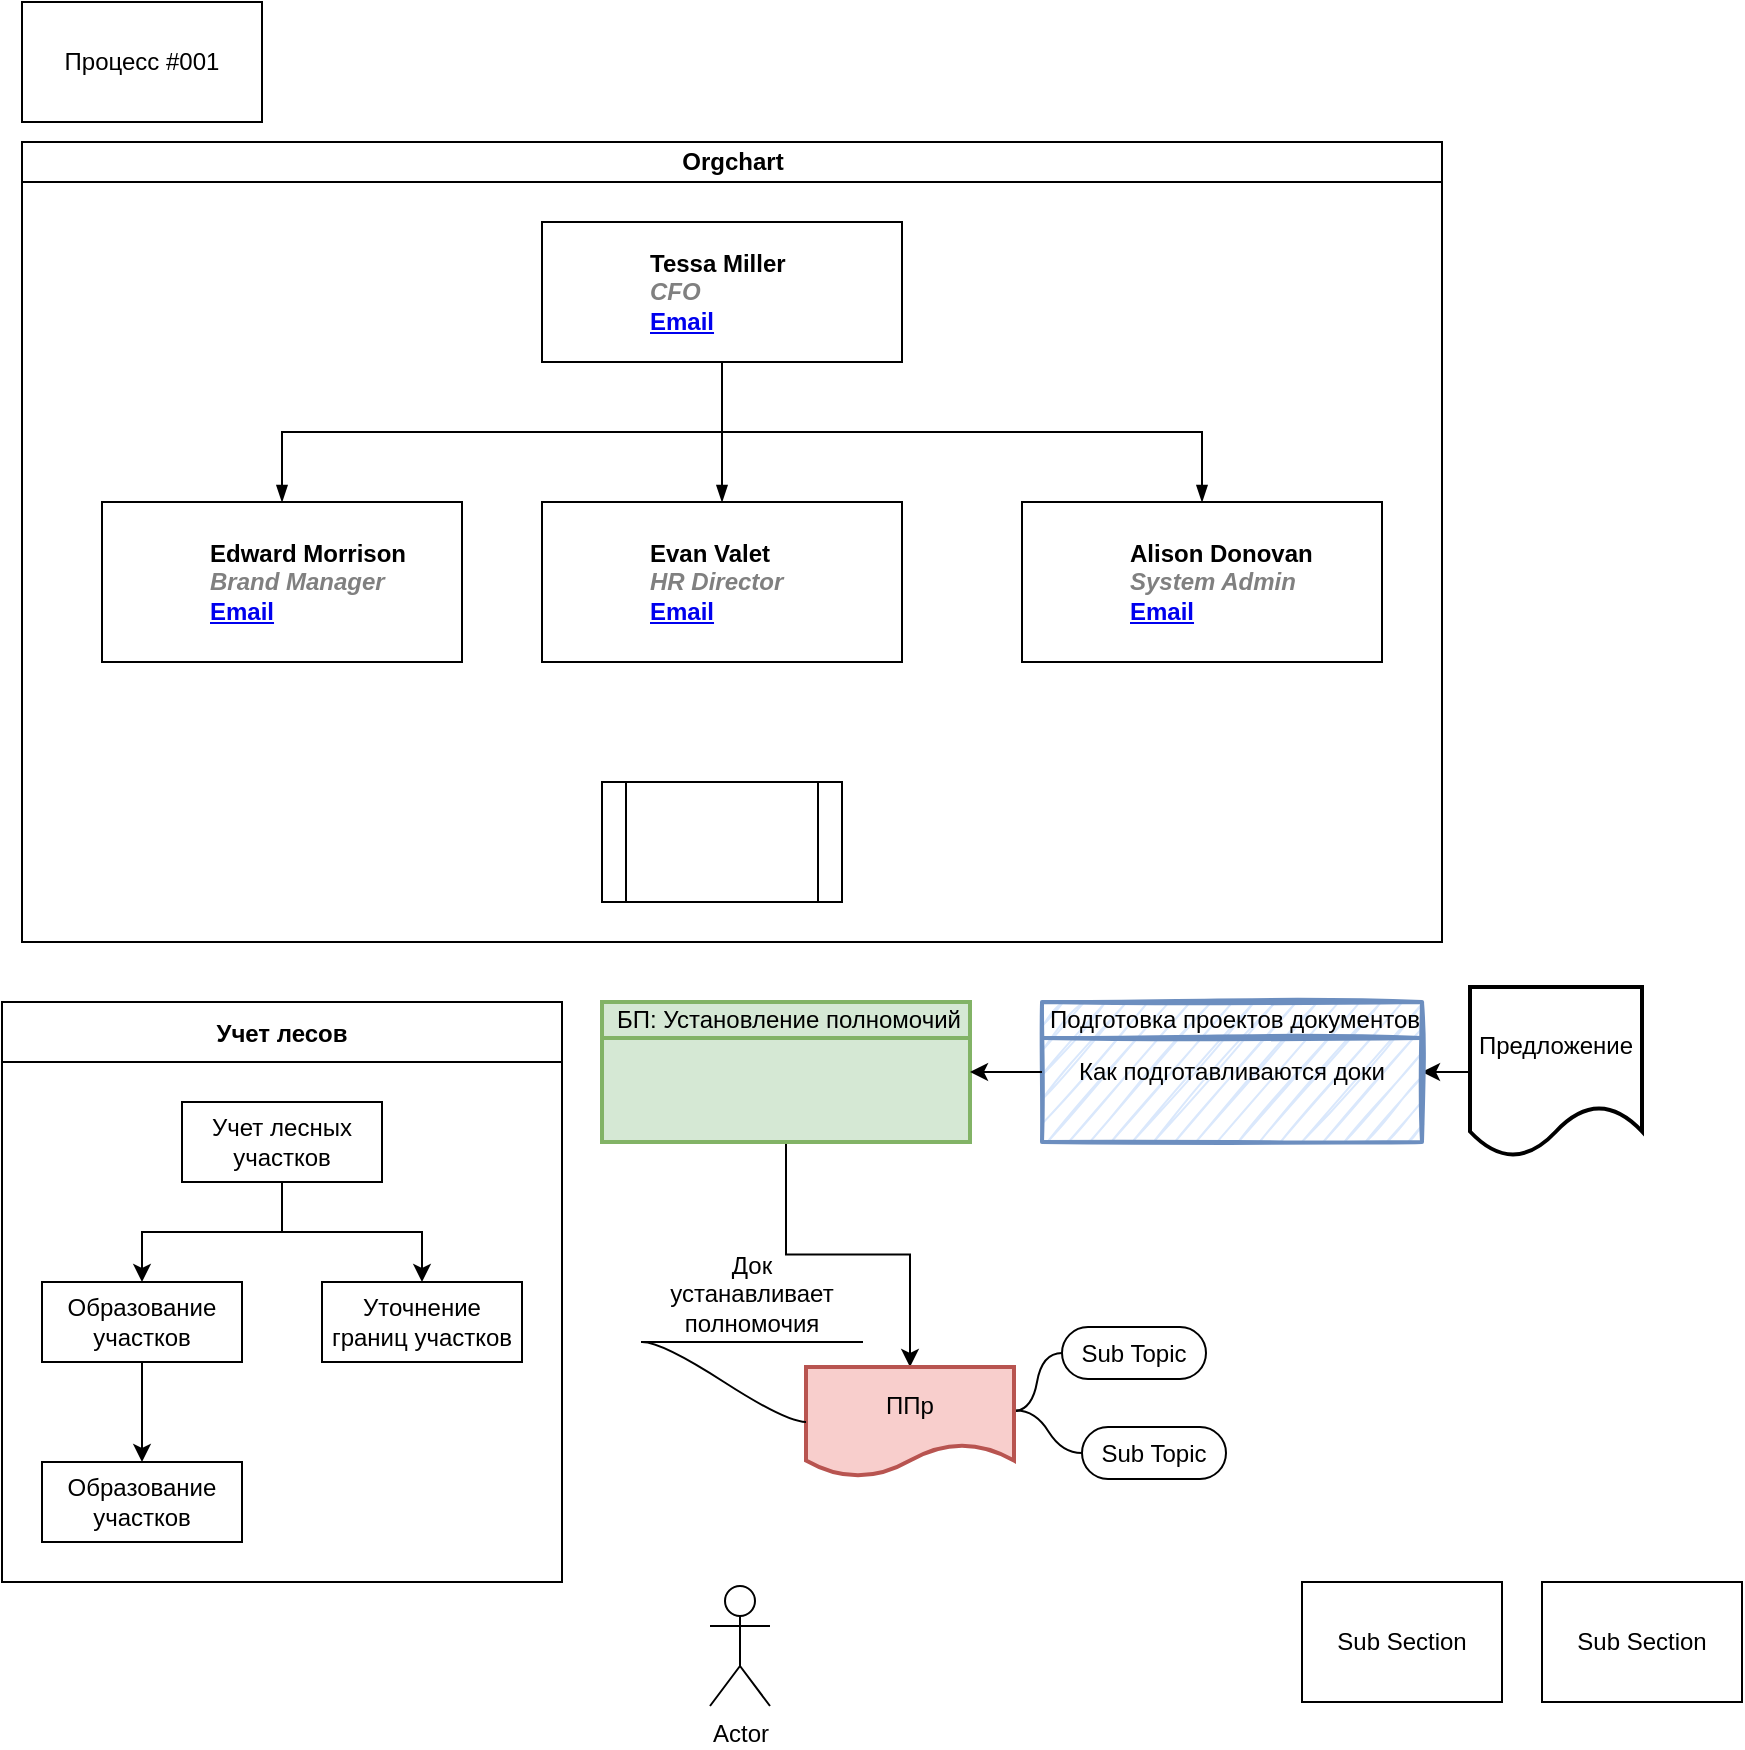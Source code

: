 <mxfile version="15.2.4" type="github" pages="3">
  <diagram id="prtHgNgQTEPvFCAcTncT" name="Page-1">
    <mxGraphModel dx="782" dy="468" grid="0" gridSize="10" guides="1" tooltips="1" connect="1" arrows="1" fold="1" page="1" pageScale="1" pageWidth="827" pageHeight="1169" math="0" shadow="0">
      <root>
        <mxCell id="0" />
        <mxCell id="1" parent="0" />
        <mxCell id="dNxyNK7c78bLwvsdeMH5-11" value="Orgchart" style="swimlane;html=1;startSize=20;horizontal=1;containerType=tree;glass=0;" parent="1" vertex="1">
          <mxGeometry x="40" y="80" width="710" height="400" as="geometry">
            <mxRectangle x="40" y="80" width="80" height="20" as="alternateBounds" />
          </mxGeometry>
        </mxCell>
        <UserObject label="%name%&lt;br&gt;&lt;i style=&quot;color: gray&quot;&gt;%position%&lt;/i&gt;&lt;br&gt;&lt;a href=&quot;mailto:%email%&quot;&gt;Email&lt;/a&gt;" name="Edward Morrison" position="Brand Manager" location="Office 2" email="me@example.com" placeholders="1" link="https://www.draw.io" id="dNxyNK7c78bLwvsdeMH5-14">
          <mxCell style="label;image=https://cdn3.iconfinder.com/data/icons/user-avatars-1/512/users-10-3-128.png;whiteSpace=wrap;html=1;rounded=0;glass=0;treeFolding=1;treeMoving=1;" parent="dNxyNK7c78bLwvsdeMH5-11" vertex="1" collapsed="1">
            <mxGeometry x="40" y="180" width="180" height="80" as="geometry" />
          </mxCell>
        </UserObject>
        <UserObject label="%name%&lt;br&gt;&lt;i style=&quot;color: gray&quot;&gt;%position%&lt;/i&gt;&lt;br&gt;&lt;a href=&quot;mailto:%email%&quot;&gt;Email&lt;/a&gt;" name="Evan Valet" position="HR Director" location="Office 4" email="me@example.com" placeholders="1" link="https://www.draw.io" id="dNxyNK7c78bLwvsdeMH5-16">
          <mxCell style="label;image=https://cdn3.iconfinder.com/data/icons/user-avatars-1/512/users-9-2-128.png;whiteSpace=wrap;html=1;rounded=0;glass=0;treeFolding=1;treeMoving=1;" parent="dNxyNK7c78bLwvsdeMH5-11" vertex="1">
            <mxGeometry x="260" y="180" width="180" height="80" as="geometry" />
          </mxCell>
        </UserObject>
        <UserObject label="%name%&lt;br&gt;&lt;i style=&quot;color: gray&quot;&gt;%position%&lt;/i&gt;&lt;br&gt;&lt;a href=&quot;mailto:%email%&quot;&gt;Email&lt;/a&gt;" name="Alison Donovan" position="System Admin" location="Office 3" email="me@example.com" placeholders="1" link="https://www.draw.io" id="dNxyNK7c78bLwvsdeMH5-18">
          <mxCell style="label;image=https://cdn3.iconfinder.com/data/icons/user-avatars-1/512/users-2-128.png;whiteSpace=wrap;html=1;rounded=0;glass=0;" parent="dNxyNK7c78bLwvsdeMH5-11" vertex="1">
            <mxGeometry x="500" y="180" width="180" height="80" as="geometry" />
          </mxCell>
        </UserObject>
        <UserObject label="%name%&lt;br&gt;&lt;i style=&quot;color: gray&quot;&gt;%position%&lt;/i&gt;&lt;br&gt;&lt;a href=&quot;mailto:%email%&quot;&gt;Email&lt;/a&gt;" name="Tessa Miller" position="CFO" location="Office 1" email="me@example.com" placeholders="1" link="https://www.draw.io" id="dNxyNK7c78bLwvsdeMH5-12">
          <mxCell style="label;image=https://cdn3.iconfinder.com/data/icons/user-avatars-1/512/users-3-128.png;whiteSpace=wrap;html=1;rounded=0;glass=0;treeMoving=1;treeFolding=1;" parent="dNxyNK7c78bLwvsdeMH5-11" vertex="1">
            <mxGeometry x="260" y="40" width="180" height="70" as="geometry" />
          </mxCell>
        </UserObject>
        <mxCell id="dNxyNK7c78bLwvsdeMH5-13" value="" style="endArrow=blockThin;endFill=1;fontSize=11;edgeStyle=elbowEdgeStyle;elbow=vertical;rounded=0;" parent="dNxyNK7c78bLwvsdeMH5-11" source="dNxyNK7c78bLwvsdeMH5-12" target="dNxyNK7c78bLwvsdeMH5-14" edge="1">
          <mxGeometry relative="1" as="geometry" />
        </mxCell>
        <mxCell id="dNxyNK7c78bLwvsdeMH5-15" value="" style="endArrow=blockThin;endFill=1;fontSize=11;edgeStyle=elbowEdgeStyle;elbow=vertical;rounded=0;" parent="dNxyNK7c78bLwvsdeMH5-11" source="dNxyNK7c78bLwvsdeMH5-12" target="dNxyNK7c78bLwvsdeMH5-16" edge="1">
          <mxGeometry relative="1" as="geometry" />
        </mxCell>
        <mxCell id="dNxyNK7c78bLwvsdeMH5-17" value="" style="endArrow=blockThin;endFill=1;fontSize=11;edgeStyle=elbowEdgeStyle;elbow=vertical;rounded=0;" parent="dNxyNK7c78bLwvsdeMH5-11" source="dNxyNK7c78bLwvsdeMH5-12" target="dNxyNK7c78bLwvsdeMH5-18" edge="1">
          <mxGeometry relative="1" as="geometry" />
        </mxCell>
        <mxCell id="K3OFPqu3CEBO0eDE1UmY-3" value="" style="shape=process;whiteSpace=wrap;html=1;backgroundOutline=1;" parent="dNxyNK7c78bLwvsdeMH5-11" vertex="1">
          <mxGeometry x="290" y="320" width="120" height="60" as="geometry" />
        </mxCell>
        <mxCell id="K3OFPqu3CEBO0eDE1UmY-1" value="Процесс #001" style="rounded=0;whiteSpace=wrap;html=1;whiteSpace=wrap;html=1;rounded=0;glass=0;treeFolding=1;treeMoving=1;" parent="1" vertex="1" collapsed="1">
          <mxGeometry x="40" y="10" width="120" height="60" as="geometry" />
        </mxCell>
        <mxCell id="K3OFPqu3CEBO0eDE1UmY-7" value="Учет лесов" style="swimlane;startSize=30;horizontal=1;childLayout=treeLayout;horizontalTree=0;resizable=0;containerType=tree;" parent="1" vertex="1">
          <mxGeometry x="30" y="510" width="280" height="290" as="geometry" />
        </mxCell>
        <mxCell id="K3OFPqu3CEBO0eDE1UmY-8" value="Учет лесных участков" style="whiteSpace=wrap;html=1;" parent="K3OFPqu3CEBO0eDE1UmY-7" vertex="1">
          <mxGeometry x="90" y="50" width="100" height="40" as="geometry" />
        </mxCell>
        <mxCell id="K3OFPqu3CEBO0eDE1UmY-9" value="Образование участков" style="whiteSpace=wrap;html=1;" parent="K3OFPqu3CEBO0eDE1UmY-7" vertex="1">
          <mxGeometry x="20" y="140" width="100" height="40" as="geometry" />
        </mxCell>
        <mxCell id="K3OFPqu3CEBO0eDE1UmY-10" value="" style="edgeStyle=elbowEdgeStyle;elbow=vertical;html=1;rounded=0;" parent="K3OFPqu3CEBO0eDE1UmY-7" source="K3OFPqu3CEBO0eDE1UmY-8" target="K3OFPqu3CEBO0eDE1UmY-9" edge="1">
          <mxGeometry relative="1" as="geometry" />
        </mxCell>
        <mxCell id="K3OFPqu3CEBO0eDE1UmY-11" value="Уточнение границ участков" style="whiteSpace=wrap;html=1;" parent="K3OFPqu3CEBO0eDE1UmY-7" vertex="1">
          <mxGeometry x="160" y="140" width="100" height="40" as="geometry" />
        </mxCell>
        <mxCell id="K3OFPqu3CEBO0eDE1UmY-12" value="" style="edgeStyle=elbowEdgeStyle;elbow=vertical;html=1;rounded=0;" parent="K3OFPqu3CEBO0eDE1UmY-7" source="K3OFPqu3CEBO0eDE1UmY-8" target="K3OFPqu3CEBO0eDE1UmY-11" edge="1">
          <mxGeometry relative="1" as="geometry" />
        </mxCell>
        <mxCell id="qisElBiey00tL4I1Wacb-33" value="" style="edgeStyle=elbowEdgeStyle;elbow=vertical;html=1;rounded=0;" parent="K3OFPqu3CEBO0eDE1UmY-7" source="K3OFPqu3CEBO0eDE1UmY-9" target="qisElBiey00tL4I1Wacb-34" edge="1">
          <mxGeometry relative="1" as="geometry">
            <mxPoint x="170" y="600" as="sourcePoint" />
          </mxGeometry>
        </mxCell>
        <mxCell id="qisElBiey00tL4I1Wacb-34" value="Образование участков" style="whiteSpace=wrap;html=1;" parent="K3OFPqu3CEBO0eDE1UmY-7" vertex="1">
          <mxGeometry x="20" y="230" width="100" height="40" as="geometry" />
        </mxCell>
        <mxCell id="qisElBiey00tL4I1Wacb-60" style="edgeStyle=orthogonalEdgeStyle;rounded=0;orthogonalLoop=1;jettySize=auto;html=1;entryX=0.5;entryY=0;entryDx=0;entryDy=0;" parent="1" source="qisElBiey00tL4I1Wacb-35" target="qisElBiey00tL4I1Wacb-54" edge="1">
          <mxGeometry relative="1" as="geometry" />
        </mxCell>
        <mxCell id="qisElBiey00tL4I1Wacb-35" value="" style="strokeWidth=2;html=1;shape=mxgraph.lean_mapping.manufacturing_process;fontSize=12;verticalAlign=middle;html=1;align=center;whiteSpace=wrap;fillColor=#d5e8d4;strokeColor=#82b366;sketch=0;" parent="1" vertex="1">
          <mxGeometry x="330" y="510" width="184" height="70" as="geometry" />
        </mxCell>
        <mxCell id="qisElBiey00tL4I1Wacb-36" value="&lt;span&gt;БП: Установление полномочий&lt;/span&gt;" style="text;fontSize=12;spacingLeft=2;verticalAlign=top;html=1;align=center;spacingTop=-5;resizeWidth=1;" parent="qisElBiey00tL4I1Wacb-35" vertex="1">
          <mxGeometry width="184.0" height="13" as="geometry" />
        </mxCell>
        <mxCell id="qisElBiey00tL4I1Wacb-45" value="" style="edgeStyle=orthogonalEdgeStyle;rounded=0;orthogonalLoop=1;jettySize=auto;html=1;" parent="1" source="qisElBiey00tL4I1Wacb-44" target="qisElBiey00tL4I1Wacb-41" edge="1">
          <mxGeometry relative="1" as="geometry" />
        </mxCell>
        <mxCell id="qisElBiey00tL4I1Wacb-41" value="Как подготавливаются доки" style="strokeWidth=2;html=1;shape=mxgraph.lean_mapping.manufacturing_process;fontSize=12;verticalAlign=middle;html=1;align=center;whiteSpace=wrap;fillColor=#dae8fc;strokeColor=#6c8ebf;shadow=0;sketch=1;" parent="1" vertex="1">
          <mxGeometry x="550" y="510" width="190" height="70" as="geometry" />
        </mxCell>
        <mxCell id="qisElBiey00tL4I1Wacb-42" value="Подготовка проектов документов" style="text;fontSize=12;spacingLeft=2;verticalAlign=top;html=1;align=center;spacingTop=-5;resizeWidth=1;" parent="qisElBiey00tL4I1Wacb-41" vertex="1">
          <mxGeometry width="190" height="13" as="geometry" />
        </mxCell>
        <mxCell id="qisElBiey00tL4I1Wacb-43" value="" style="edgeStyle=orthogonalEdgeStyle;rounded=0;orthogonalLoop=1;jettySize=auto;html=1;" parent="1" source="qisElBiey00tL4I1Wacb-41" target="qisElBiey00tL4I1Wacb-35" edge="1">
          <mxGeometry relative="1" as="geometry" />
        </mxCell>
        <mxCell id="qisElBiey00tL4I1Wacb-44" value="Предложение" style="shape=document;whiteSpace=wrap;html=1;boundedLbl=1;strokeWidth=2;" parent="1" vertex="1">
          <mxGeometry x="764" y="502.5" width="86" height="85" as="geometry" />
        </mxCell>
        <mxCell id="qisElBiey00tL4I1Wacb-48" value="Sub Section" style="whiteSpace=wrap;html=1;align=center;verticalAlign=middle;treeFolding=1;treeMoving=1;" parent="1" vertex="1">
          <mxGeometry x="680" y="800" width="100" height="60" as="geometry" />
        </mxCell>
        <mxCell id="qisElBiey00tL4I1Wacb-49" value="Sub Section" style="whiteSpace=wrap;html=1;align=center;verticalAlign=middle;treeFolding=1;treeMoving=1;" parent="1" vertex="1">
          <mxGeometry x="800" y="800" width="100" height="60" as="geometry" />
        </mxCell>
        <mxCell id="qisElBiey00tL4I1Wacb-50" value="Sub Topic" style="whiteSpace=wrap;html=1;rounded=1;arcSize=50;align=center;verticalAlign=middle;strokeWidth=1;autosize=1;spacing=4;treeFolding=1;treeMoving=1;newEdgeStyle={&quot;edgeStyle&quot;:&quot;entityRelationEdgeStyle&quot;,&quot;startArrow&quot;:&quot;none&quot;,&quot;endArrow&quot;:&quot;none&quot;,&quot;segment&quot;:10,&quot;curved&quot;:1};" parent="1" vertex="1">
          <mxGeometry x="560" y="672.5" width="72" height="26" as="geometry" />
        </mxCell>
        <mxCell id="qisElBiey00tL4I1Wacb-51" value="" style="edgeStyle=entityRelationEdgeStyle;startArrow=none;endArrow=none;segment=10;curved=1;exitX=0.99;exitY=0.404;exitDx=0;exitDy=0;exitPerimeter=0;" parent="1" source="qisElBiey00tL4I1Wacb-54" target="qisElBiey00tL4I1Wacb-50" edge="1">
          <mxGeometry relative="1" as="geometry">
            <mxPoint x="524" y="722.5" as="sourcePoint" />
          </mxGeometry>
        </mxCell>
        <mxCell id="qisElBiey00tL4I1Wacb-52" value="Sub Topic" style="whiteSpace=wrap;html=1;rounded=1;arcSize=50;align=center;verticalAlign=middle;strokeWidth=1;autosize=1;spacing=4;treeFolding=1;treeMoving=1;newEdgeStyle={&quot;edgeStyle&quot;:&quot;entityRelationEdgeStyle&quot;,&quot;startArrow&quot;:&quot;none&quot;,&quot;endArrow&quot;:&quot;none&quot;,&quot;segment&quot;:10,&quot;curved&quot;:1};" parent="1" vertex="1">
          <mxGeometry x="570" y="722.5" width="72" height="26" as="geometry" />
        </mxCell>
        <mxCell id="qisElBiey00tL4I1Wacb-53" value="" style="edgeStyle=entityRelationEdgeStyle;startArrow=none;endArrow=none;segment=10;curved=1;exitX=1.006;exitY=0.394;exitDx=0;exitDy=0;exitPerimeter=0;" parent="1" source="qisElBiey00tL4I1Wacb-54" target="qisElBiey00tL4I1Wacb-52" edge="1">
          <mxGeometry relative="1" as="geometry">
            <mxPoint x="524" y="722.5" as="sourcePoint" />
          </mxGeometry>
        </mxCell>
        <UserObject label="ППр" link="http://test.semeikasite.ru/CubaForestsScripts/gjsondata.php?q=empowerment" linkTarget="_blank" id="qisElBiey00tL4I1Wacb-54">
          <mxCell style="shape=document;whiteSpace=wrap;html=1;boundedLbl=1;strokeWidth=2;fillColor=#f8cecc;strokeColor=#b85450;" parent="1" vertex="1">
            <mxGeometry x="432" y="692.5" width="104" height="55" as="geometry" />
          </mxCell>
        </UserObject>
        <mxCell id="qisElBiey00tL4I1Wacb-57" value="Док &lt;br&gt;устанавливает&lt;br&gt;полномочия" style="whiteSpace=wrap;html=1;shape=partialRectangle;top=0;left=0;bottom=1;right=0;points=[[0,1],[1,1]];fillColor=none;align=center;verticalAlign=bottom;routingCenterY=0.5;snapToPoint=1;recursiveResize=0;autosize=1;treeFolding=1;treeMoving=1;newEdgeStyle={&quot;edgeStyle&quot;:&quot;entityRelationEdgeStyle&quot;,&quot;startArrow&quot;:&quot;none&quot;,&quot;endArrow&quot;:&quot;none&quot;,&quot;segment&quot;:10,&quot;curved&quot;:1};" parent="1" vertex="1">
          <mxGeometry x="350" y="630" width="110" height="50" as="geometry" />
        </mxCell>
        <mxCell id="qisElBiey00tL4I1Wacb-58" value="" style="edgeStyle=entityRelationEdgeStyle;startArrow=none;endArrow=none;segment=10;curved=1;exitX=0;exitY=0.5;exitDx=0;exitDy=0;entryX=0;entryY=1;entryDx=0;entryDy=0;" parent="1" source="qisElBiey00tL4I1Wacb-54" target="qisElBiey00tL4I1Wacb-57" edge="1">
          <mxGeometry relative="1" as="geometry">
            <mxPoint x="312" y="692.5" as="sourcePoint" />
          </mxGeometry>
        </mxCell>
        <mxCell id="xHgRboYqnPz_QbmaaaPe-1" value="Actor" style="shape=umlActor;verticalLabelPosition=bottom;verticalAlign=top;html=1;outlineConnect=0;" vertex="1" parent="1">
          <mxGeometry x="384" y="802" width="30" height="60" as="geometry" />
        </mxCell>
      </root>
    </mxGraphModel>
  </diagram>
  <diagram id="zBIBGeo1kSP1_mOE-Jpk" name="Page-2">
    <mxGraphModel dx="720" dy="508" grid="0" gridSize="10" guides="1" tooltips="1" connect="1" arrows="1" fold="1" page="1" pageScale="1" pageWidth="827" pageHeight="1169" math="0" shadow="0">
      <root>
        <mxCell id="5kS51EfSnreG56XtW669-0" />
        <mxCell id="5kS51EfSnreG56XtW669-1" parent="5kS51EfSnreG56XtW669-0" />
        <mxCell id="K2Wq3nYcLvtexV-uqCVv-0" value="&lt;div&gt;&lt;b&gt;BP TREE&lt;/b&gt;&lt;/div&gt;&lt;div&gt;&lt;b&gt;&lt;br&gt;&lt;/b&gt;&lt;/div&gt;&lt;div&gt;&lt;b&gt;Для чего?&amp;nbsp;&lt;/b&gt;&lt;/div&gt;&lt;div&gt;. презентовать (показывать босам)&amp;nbsp;&lt;/div&gt;&lt;div&gt;. совместно работать&lt;/div&gt;&lt;div&gt;. хранить кучу свойств процессов&lt;/div&gt;&lt;div&gt;. сравнить процессы с деревом процессов субъектов&lt;/div&gt;&lt;div&gt;.. отмечать (выделять цветом) совпадающие процессы, делать комменты&lt;/div&gt;&lt;div&gt;.. отмечать процессы явные и draftы&lt;/div&gt;&lt;div&gt;.. делать гиперссылки&lt;/div&gt;&lt;div&gt;&lt;br&gt;&lt;/div&gt;&lt;div&gt;&lt;b&gt;Особенности&lt;/b&gt;&lt;/div&gt;&lt;div&gt;. БП тут типа сущность, у&amp;nbsp; которой есть свойства&lt;/div&gt;&lt;div&gt;. нужна очень гибкая нотация для верхнего уровня&lt;/div&gt;&lt;div&gt;&lt;br&gt;&lt;/div&gt;&lt;div&gt;&lt;br&gt;&lt;/div&gt;&lt;div&gt;&lt;b&gt;Что нужно еще?&lt;/b&gt;&amp;nbsp;&lt;/div&gt;&lt;div&gt;.если draw. io, то нужен ещё чек-лист&lt;/div&gt;&lt;div&gt;(SCRAM)&amp;nbsp;&lt;/div&gt;&lt;div&gt;. чатик&lt;/div&gt;&lt;div&gt;. прототип процесса&lt;/div&gt;&lt;div&gt;. проверить удобство работы с шариком&lt;/div&gt;&lt;div&gt;. можно сделать&amp;nbsp; папку с html и доками&lt;/div&gt;&lt;div&gt;.. bitrix можно, но слету не сделать&lt;/div&gt;&lt;div&gt;.. папка с файлами&lt;/div&gt;&lt;div&gt;&lt;br&gt;&lt;/div&gt;&lt;div&gt;&lt;b&gt;Профиты&lt;/b&gt;&lt;/div&gt;&lt;div&gt;. одновременно работаем&lt;/div&gt;&lt;div&gt;. ведем кучу реквизитов - все учтено&lt;/div&gt;&lt;div&gt;. используем любые нотации&amp;nbsp; (есть драфты и чистовики)&amp;nbsp;&lt;/div&gt;&lt;div&gt;. проект на github&lt;/div&gt;&lt;div&gt;.. можно при желании переделать в любой схемовый формат, т. к. доступен&amp;nbsp; и человекопонятен&amp;nbsp; код схемы&lt;/div&gt;&lt;div&gt;&lt;br&gt;&lt;/div&gt;&lt;div&gt;&lt;b&gt;Недостатки&lt;/b&gt;&lt;/div&gt;&lt;div&gt;. скудный UI&lt;/div&gt;&lt;div&gt;. нужно аккуратно коммитить (хотя это скорее достоинство - версионность), чтоб не затереть работу соседа. Для этого нужно рабртать по ролям в SCRAM или чеклисте&lt;/div&gt;&lt;div&gt;. нужно держать в голове процесс командной работы, не делать роль и задачи соседа&lt;/div&gt;" style="text;html=1;strokeColor=none;fillColor=none;align=left;verticalAlign=middle;whiteSpace=wrap;rounded=0;shadow=0;sketch=1;" parent="5kS51EfSnreG56XtW669-1" vertex="1">
          <mxGeometry x="50" y="35" width="580" height="550" as="geometry" />
        </mxCell>
      </root>
    </mxGraphModel>
  </diagram>
  <diagram id="POnjSHL_ndibdsG9Rljl" name="Page-3">
    <mxGraphModel dx="912" dy="558" grid="0" gridSize="10" guides="1" tooltips="1" connect="1" arrows="1" fold="1" page="1" pageScale="1" pageWidth="827" pageHeight="1169" math="0" shadow="0">
      <root>
        <mxCell id="jDzDns9id87419pCF81y-0" />
        <mxCell id="jDzDns9id87419pCF81y-1" parent="jDzDns9id87419pCF81y-0" />
        <mxCell id="0WjAveXLCY42M49i5wK2-8" value="" style="edgeStyle=orthogonalEdgeStyle;rounded=0;orthogonalLoop=1;jettySize=auto;html=1;" edge="1" parent="jDzDns9id87419pCF81y-1" source="0WjAveXLCY42M49i5wK2-0" target="0WjAveXLCY42M49i5wK2-6">
          <mxGeometry relative="1" as="geometry" />
        </mxCell>
        <mxCell id="0WjAveXLCY42M49i5wK2-0" value="Осуществляется на основании:&lt;br&gt;Лесной план субъекта РФ" style="strokeWidth=2;html=1;shape=mxgraph.lean_mapping.manufacturing_process;fontSize=12;verticalAlign=middle;html=1;align=center;whiteSpace=wrap;fillColor=#dae8fc;strokeColor=#6c8ebf;sketch=0;" vertex="1" parent="jDzDns9id87419pCF81y-1">
          <mxGeometry x="19" y="120" width="248" height="57" as="geometry" />
        </mxCell>
        <mxCell id="0WjAveXLCY42M49i5wK2-1" value="&lt;span&gt;Планирование заготовки древесины&lt;/span&gt;" style="text;fontSize=12;spacingLeft=2;verticalAlign=top;html=1;align=center;spacingTop=-5;resizeWidth=1;" vertex="1" parent="0WjAveXLCY42M49i5wK2-0">
          <mxGeometry width="248.0" height="10.586" as="geometry" />
        </mxCell>
        <mxCell id="0WjAveXLCY42M49i5wK2-2" value="Осуществляется учет древесины, которая получена при использовании и &lt;br&gt;сохранении лесов:&lt;br&gt;-заготовка древесины" style="strokeWidth=2;html=1;shape=mxgraph.lean_mapping.manufacturing_process;fontSize=12;verticalAlign=middle;html=1;align=center;whiteSpace=wrap;fillColor=#dae8fc;strokeColor=#6c8ebf;sketch=0;" vertex="1" parent="jDzDns9id87419pCF81y-1">
          <mxGeometry x="338" y="120" width="282" height="117" as="geometry" />
        </mxCell>
        <mxCell id="0WjAveXLCY42M49i5wK2-3" value="&lt;span&gt;Учет древесины&amp;nbsp;&lt;/span&gt;и продукции ее переработки" style="text;fontSize=12;spacingLeft=2;verticalAlign=top;html=1;align=center;spacingTop=-5;resizeWidth=1;" vertex="1" parent="0WjAveXLCY42M49i5wK2-2">
          <mxGeometry width="282.0" height="21.729" as="geometry" />
        </mxCell>
        <mxCell id="0WjAveXLCY42M49i5wK2-6" value="Осуществляется на основании:&lt;br&gt;" style="strokeWidth=2;html=1;shape=mxgraph.lean_mapping.manufacturing_process;fontSize=12;verticalAlign=middle;html=1;align=center;whiteSpace=wrap;fillColor=#dae8fc;strokeColor=#6c8ebf;sketch=0;" vertex="1" parent="jDzDns9id87419pCF81y-1">
          <mxGeometry x="19" y="214" width="248" height="72" as="geometry" />
        </mxCell>
        <mxCell id="0WjAveXLCY42M49i5wK2-7" value="&lt;span&gt;Маркировка древесины&lt;/span&gt;" style="text;fontSize=12;spacingLeft=2;verticalAlign=top;html=1;align=center;spacingTop=-5;resizeWidth=1;" vertex="1" parent="0WjAveXLCY42M49i5wK2-6">
          <mxGeometry width="248.0" height="13.371" as="geometry" />
        </mxCell>
      </root>
    </mxGraphModel>
  </diagram>
</mxfile>
